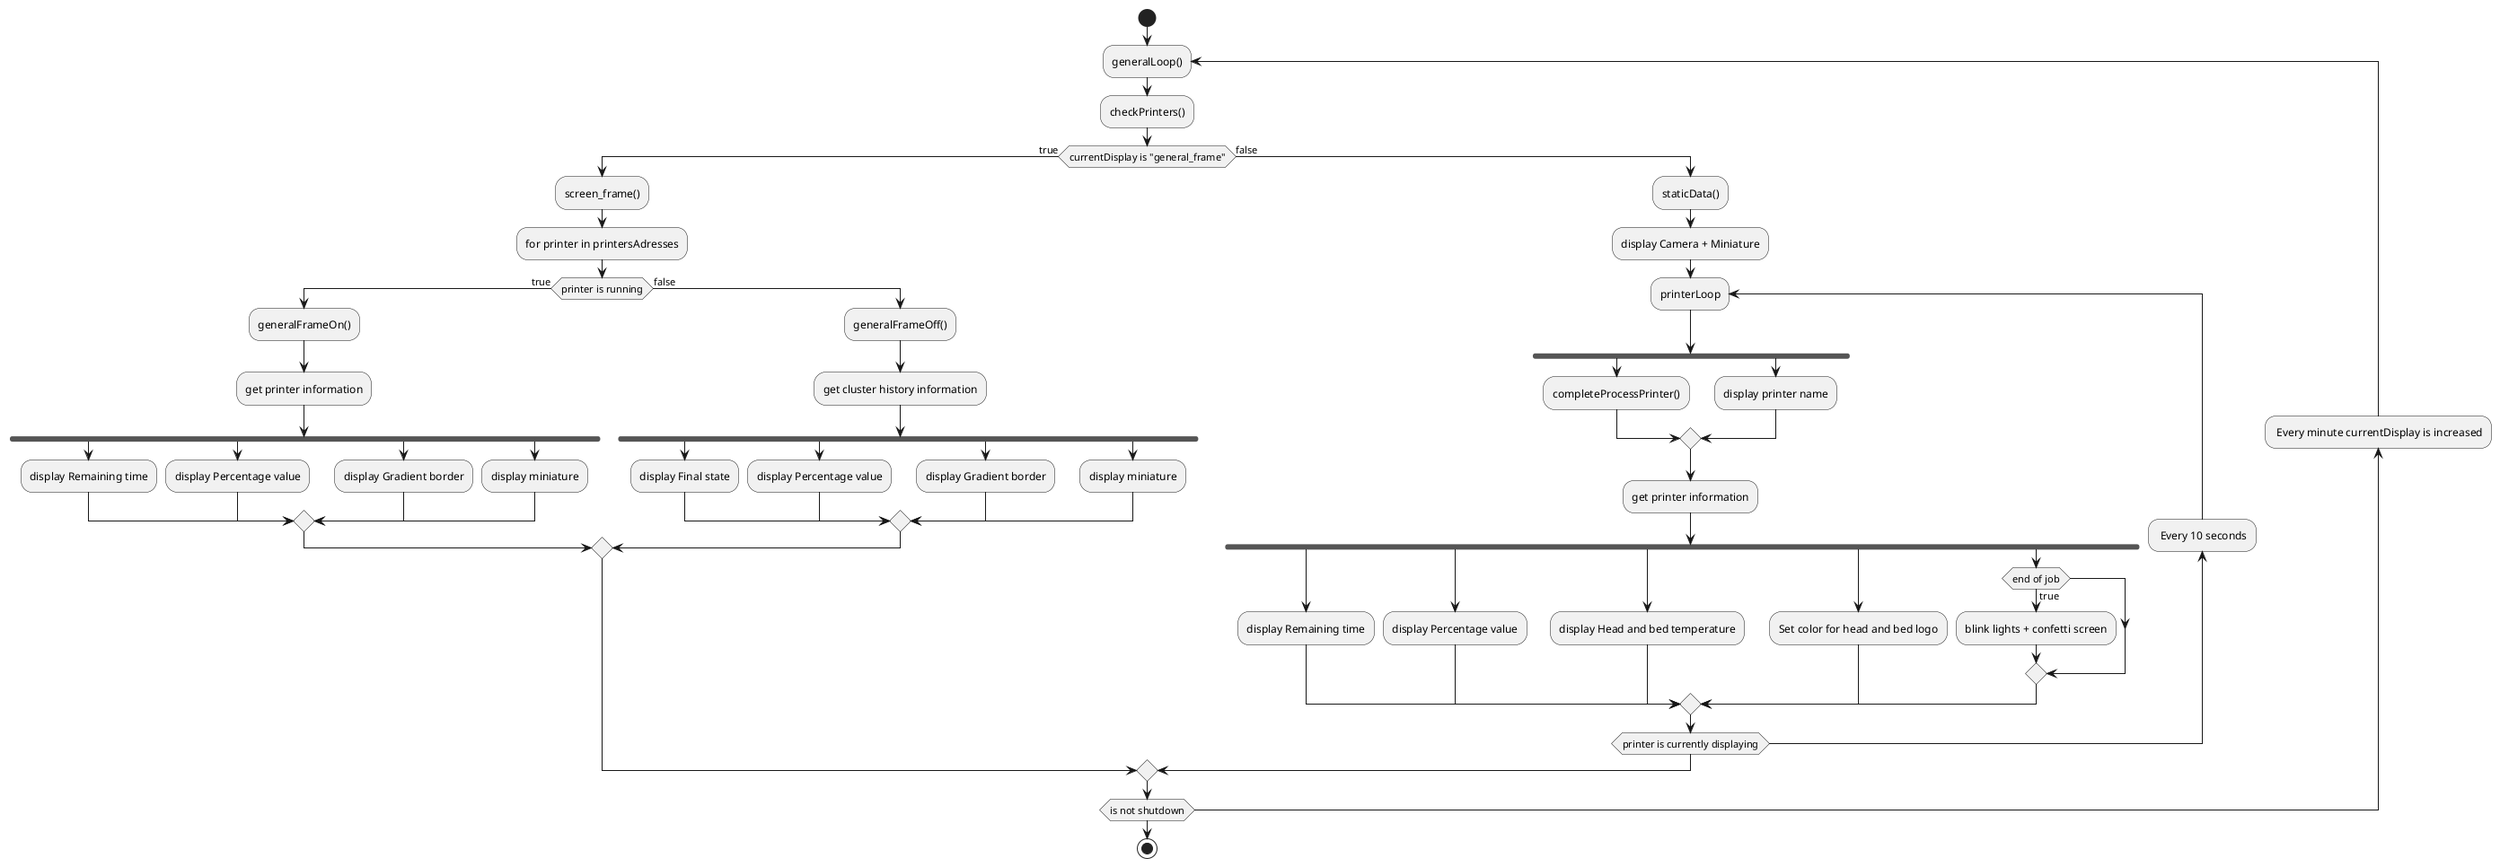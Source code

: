 @startuml
'https://plantuml.com/activity-diagram-beta

start

repeat :generalLoop();
:checkPrinters();
if (currentDisplay is "general_frame") then (true)
  :screen_frame();
  :for printer in printersAdresses;
  if (printer is running) then (true)
    :generalFrameOn();
    :get printer information;
    fork
    :display Remaining time;
    fork again
    :display Percentage value;
    fork again
    :display Gradient border;
    fork again
    :display miniature;
    end merge
  else (false)
    :generalFrameOff();
    :get cluster history information;
    fork
    :display Final state;
    fork again
    :display Percentage value;
    fork again
    :display Gradient border;
    fork again
    :display miniature;
    end merge
  endif
else (false)
:staticData();
:display Camera + Miniature;
repeat :printerLoop;
fork
:completeProcessPrinter();
fork again
:display printer name;
end merge
:get printer information;
fork
:display Remaining time;
fork again
:display Percentage value;
fork again
:display Head and bed temperature;
fork again
:Set color for head and bed logo;
fork again
if (end of job) then (true)
:blink lights + confetti screen;
endif
end merge
backward: Every 10 seconds;
repeat while (printer is currently displaying)
endif
backward: Every minute currentDisplay is increased;
repeat while (is not shutdown)
stop

@enduml
